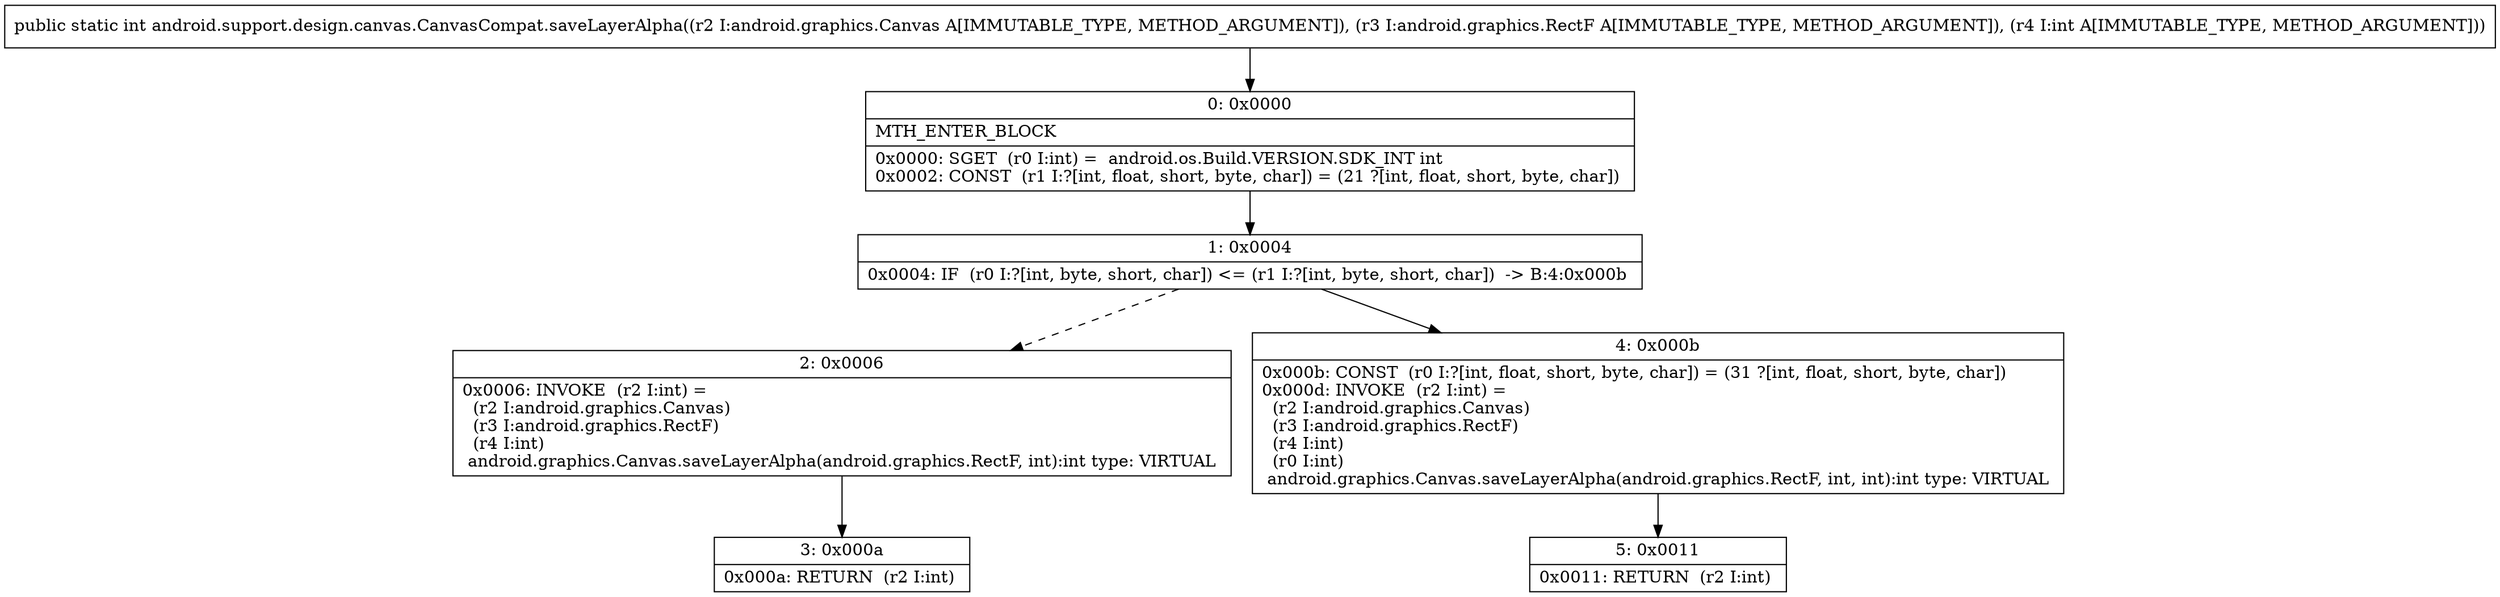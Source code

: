 digraph "CFG forandroid.support.design.canvas.CanvasCompat.saveLayerAlpha(Landroid\/graphics\/Canvas;Landroid\/graphics\/RectF;I)I" {
Node_0 [shape=record,label="{0\:\ 0x0000|MTH_ENTER_BLOCK\l|0x0000: SGET  (r0 I:int) =  android.os.Build.VERSION.SDK_INT int \l0x0002: CONST  (r1 I:?[int, float, short, byte, char]) = (21 ?[int, float, short, byte, char]) \l}"];
Node_1 [shape=record,label="{1\:\ 0x0004|0x0004: IF  (r0 I:?[int, byte, short, char]) \<= (r1 I:?[int, byte, short, char])  \-\> B:4:0x000b \l}"];
Node_2 [shape=record,label="{2\:\ 0x0006|0x0006: INVOKE  (r2 I:int) = \l  (r2 I:android.graphics.Canvas)\l  (r3 I:android.graphics.RectF)\l  (r4 I:int)\l android.graphics.Canvas.saveLayerAlpha(android.graphics.RectF, int):int type: VIRTUAL \l}"];
Node_3 [shape=record,label="{3\:\ 0x000a|0x000a: RETURN  (r2 I:int) \l}"];
Node_4 [shape=record,label="{4\:\ 0x000b|0x000b: CONST  (r0 I:?[int, float, short, byte, char]) = (31 ?[int, float, short, byte, char]) \l0x000d: INVOKE  (r2 I:int) = \l  (r2 I:android.graphics.Canvas)\l  (r3 I:android.graphics.RectF)\l  (r4 I:int)\l  (r0 I:int)\l android.graphics.Canvas.saveLayerAlpha(android.graphics.RectF, int, int):int type: VIRTUAL \l}"];
Node_5 [shape=record,label="{5\:\ 0x0011|0x0011: RETURN  (r2 I:int) \l}"];
MethodNode[shape=record,label="{public static int android.support.design.canvas.CanvasCompat.saveLayerAlpha((r2 I:android.graphics.Canvas A[IMMUTABLE_TYPE, METHOD_ARGUMENT]), (r3 I:android.graphics.RectF A[IMMUTABLE_TYPE, METHOD_ARGUMENT]), (r4 I:int A[IMMUTABLE_TYPE, METHOD_ARGUMENT])) }"];
MethodNode -> Node_0;
Node_0 -> Node_1;
Node_1 -> Node_2[style=dashed];
Node_1 -> Node_4;
Node_2 -> Node_3;
Node_4 -> Node_5;
}

